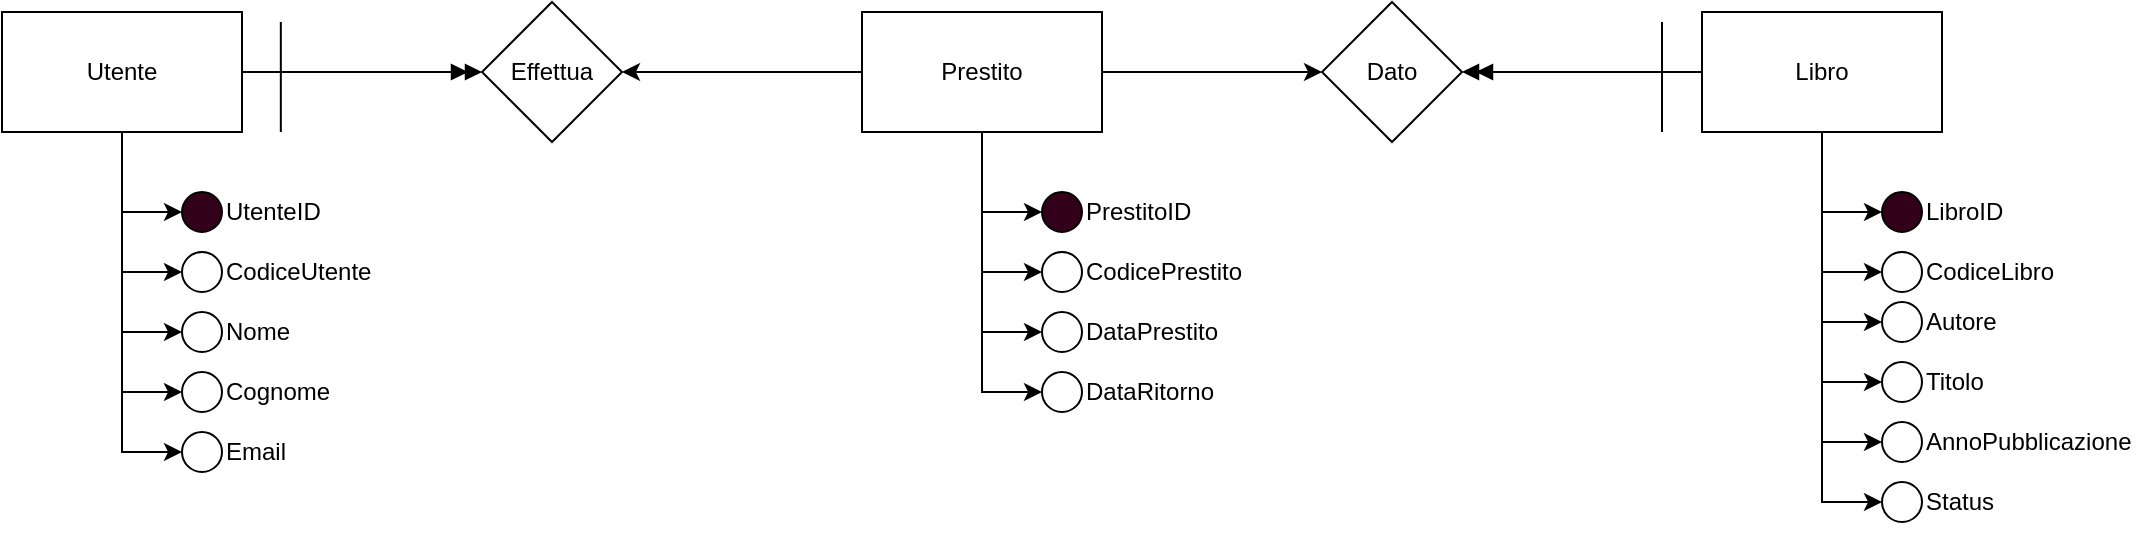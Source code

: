 <mxfile version="24.7.8">
  <diagram name="Pagina-1" id="WOPXLZ8bByILrRlUvcWw">
    <mxGraphModel dx="3438" dy="1144" grid="1" gridSize="10" guides="1" tooltips="1" connect="1" arrows="1" fold="1" page="1" pageScale="1" pageWidth="827" pageHeight="1169" math="0" shadow="0">
      <root>
        <mxCell id="0" />
        <mxCell id="1" parent="0" />
        <mxCell id="RnKj0fFhlUNERZoiov5r-7" style="edgeStyle=orthogonalEdgeStyle;rounded=0;orthogonalLoop=1;jettySize=auto;html=1;entryX=0;entryY=0.5;entryDx=0;entryDy=0;" edge="1" parent="1" source="RnKj0fFhlUNERZoiov5r-1" target="RnKj0fFhlUNERZoiov5r-2">
          <mxGeometry relative="1" as="geometry" />
        </mxCell>
        <mxCell id="RnKj0fFhlUNERZoiov5r-8" style="edgeStyle=orthogonalEdgeStyle;rounded=0;orthogonalLoop=1;jettySize=auto;html=1;entryX=0;entryY=0.5;entryDx=0;entryDy=0;" edge="1" parent="1" source="RnKj0fFhlUNERZoiov5r-1" target="RnKj0fFhlUNERZoiov5r-4">
          <mxGeometry relative="1" as="geometry" />
        </mxCell>
        <mxCell id="RnKj0fFhlUNERZoiov5r-13" style="edgeStyle=orthogonalEdgeStyle;rounded=0;orthogonalLoop=1;jettySize=auto;html=1;entryX=0;entryY=0.5;entryDx=0;entryDy=0;" edge="1" parent="1" source="RnKj0fFhlUNERZoiov5r-1" target="RnKj0fFhlUNERZoiov5r-9">
          <mxGeometry relative="1" as="geometry" />
        </mxCell>
        <mxCell id="RnKj0fFhlUNERZoiov5r-14" style="edgeStyle=orthogonalEdgeStyle;rounded=0;orthogonalLoop=1;jettySize=auto;html=1;entryX=0;entryY=0.5;entryDx=0;entryDy=0;" edge="1" parent="1" source="RnKj0fFhlUNERZoiov5r-1" target="RnKj0fFhlUNERZoiov5r-10">
          <mxGeometry relative="1" as="geometry" />
        </mxCell>
        <mxCell id="RnKj0fFhlUNERZoiov5r-21" style="edgeStyle=orthogonalEdgeStyle;rounded=0;orthogonalLoop=1;jettySize=auto;html=1;entryX=0;entryY=0.5;entryDx=0;entryDy=0;" edge="1" parent="1" source="RnKj0fFhlUNERZoiov5r-1" target="RnKj0fFhlUNERZoiov5r-19">
          <mxGeometry relative="1" as="geometry" />
        </mxCell>
        <mxCell id="RnKj0fFhlUNERZoiov5r-22" style="edgeStyle=orthogonalEdgeStyle;rounded=0;orthogonalLoop=1;jettySize=auto;html=1;entryX=0;entryY=0.5;entryDx=0;entryDy=0;endArrow=doubleBlock;endFill=1;" edge="1" parent="1" source="RnKj0fFhlUNERZoiov5r-1" target="RnKj0fFhlUNERZoiov5r-3">
          <mxGeometry relative="1" as="geometry" />
        </mxCell>
        <mxCell id="RnKj0fFhlUNERZoiov5r-1" value="Utente" style="rounded=0;whiteSpace=wrap;html=1;" vertex="1" parent="1">
          <mxGeometry x="-70" y="200" width="120" height="60" as="geometry" />
        </mxCell>
        <mxCell id="RnKj0fFhlUNERZoiov5r-2" value="" style="ellipse;whiteSpace=wrap;html=1;aspect=fixed;fillColor=#33001A;" vertex="1" parent="1">
          <mxGeometry x="20" y="290" width="20" height="20" as="geometry" />
        </mxCell>
        <mxCell id="RnKj0fFhlUNERZoiov5r-3" value="Effettua" style="rhombus;whiteSpace=wrap;html=1;" vertex="1" parent="1">
          <mxGeometry x="170" y="195" width="70" height="70" as="geometry" />
        </mxCell>
        <mxCell id="RnKj0fFhlUNERZoiov5r-4" value="" style="ellipse;whiteSpace=wrap;html=1;aspect=fixed;" vertex="1" parent="1">
          <mxGeometry x="20" y="350" width="20" height="20" as="geometry" />
        </mxCell>
        <mxCell id="RnKj0fFhlUNERZoiov5r-5" value="UtenteID" style="text;html=1;align=left;verticalAlign=middle;whiteSpace=wrap;rounded=0;" vertex="1" parent="1">
          <mxGeometry x="40" y="285" width="60" height="30" as="geometry" />
        </mxCell>
        <mxCell id="RnKj0fFhlUNERZoiov5r-6" value="Nome" style="text;html=1;align=left;verticalAlign=middle;whiteSpace=wrap;rounded=0;" vertex="1" parent="1">
          <mxGeometry x="40" y="345" width="60" height="30" as="geometry" />
        </mxCell>
        <mxCell id="RnKj0fFhlUNERZoiov5r-9" value="" style="ellipse;whiteSpace=wrap;html=1;aspect=fixed;fillColor=#FFFFFF;" vertex="1" parent="1">
          <mxGeometry x="20" y="380" width="20" height="20" as="geometry" />
        </mxCell>
        <mxCell id="RnKj0fFhlUNERZoiov5r-10" value="" style="ellipse;whiteSpace=wrap;html=1;aspect=fixed;" vertex="1" parent="1">
          <mxGeometry x="20" y="410" width="20" height="20" as="geometry" />
        </mxCell>
        <mxCell id="RnKj0fFhlUNERZoiov5r-11" value="Cognome" style="text;html=1;align=left;verticalAlign=middle;whiteSpace=wrap;rounded=0;" vertex="1" parent="1">
          <mxGeometry x="40" y="375" width="60" height="30" as="geometry" />
        </mxCell>
        <mxCell id="RnKj0fFhlUNERZoiov5r-12" value="Email" style="text;html=1;align=left;verticalAlign=middle;whiteSpace=wrap;rounded=0;" vertex="1" parent="1">
          <mxGeometry x="40" y="405" width="60" height="30" as="geometry" />
        </mxCell>
        <mxCell id="RnKj0fFhlUNERZoiov5r-19" value="" style="ellipse;whiteSpace=wrap;html=1;aspect=fixed;" vertex="1" parent="1">
          <mxGeometry x="20" y="320" width="20" height="20" as="geometry" />
        </mxCell>
        <mxCell id="RnKj0fFhlUNERZoiov5r-20" value="CodiceUtente" style="text;html=1;align=left;verticalAlign=middle;whiteSpace=wrap;rounded=0;" vertex="1" parent="1">
          <mxGeometry x="40" y="315" width="90" height="30" as="geometry" />
        </mxCell>
        <mxCell id="RnKj0fFhlUNERZoiov5r-23" style="edgeStyle=orthogonalEdgeStyle;rounded=0;orthogonalLoop=1;jettySize=auto;html=1;entryX=0;entryY=0.5;entryDx=0;entryDy=0;" edge="1" parent="1" source="RnKj0fFhlUNERZoiov5r-28" target="RnKj0fFhlUNERZoiov5r-29">
          <mxGeometry relative="1" as="geometry" />
        </mxCell>
        <mxCell id="RnKj0fFhlUNERZoiov5r-24" style="edgeStyle=orthogonalEdgeStyle;rounded=0;orthogonalLoop=1;jettySize=auto;html=1;entryX=0;entryY=0.5;entryDx=0;entryDy=0;" edge="1" parent="1" source="RnKj0fFhlUNERZoiov5r-28" target="RnKj0fFhlUNERZoiov5r-30">
          <mxGeometry relative="1" as="geometry" />
        </mxCell>
        <mxCell id="RnKj0fFhlUNERZoiov5r-25" style="edgeStyle=orthogonalEdgeStyle;rounded=0;orthogonalLoop=1;jettySize=auto;html=1;entryX=0;entryY=0.5;entryDx=0;entryDy=0;" edge="1" parent="1" source="RnKj0fFhlUNERZoiov5r-28" target="RnKj0fFhlUNERZoiov5r-33">
          <mxGeometry relative="1" as="geometry" />
        </mxCell>
        <mxCell id="RnKj0fFhlUNERZoiov5r-27" style="edgeStyle=orthogonalEdgeStyle;rounded=0;orthogonalLoop=1;jettySize=auto;html=1;entryX=0;entryY=0.5;entryDx=0;entryDy=0;" edge="1" parent="1" source="RnKj0fFhlUNERZoiov5r-28" target="RnKj0fFhlUNERZoiov5r-37">
          <mxGeometry relative="1" as="geometry" />
        </mxCell>
        <mxCell id="RnKj0fFhlUNERZoiov5r-41" style="edgeStyle=orthogonalEdgeStyle;rounded=0;orthogonalLoop=1;jettySize=auto;html=1;entryX=1;entryY=0.5;entryDx=0;entryDy=0;" edge="1" parent="1" source="RnKj0fFhlUNERZoiov5r-28" target="RnKj0fFhlUNERZoiov5r-3">
          <mxGeometry relative="1" as="geometry" />
        </mxCell>
        <mxCell id="RnKj0fFhlUNERZoiov5r-60" style="edgeStyle=orthogonalEdgeStyle;rounded=0;orthogonalLoop=1;jettySize=auto;html=1;entryX=0;entryY=0.5;entryDx=0;entryDy=0;" edge="1" parent="1" source="RnKj0fFhlUNERZoiov5r-28" target="RnKj0fFhlUNERZoiov5r-59">
          <mxGeometry relative="1" as="geometry" />
        </mxCell>
        <mxCell id="RnKj0fFhlUNERZoiov5r-28" value="Prestito" style="rounded=0;whiteSpace=wrap;html=1;" vertex="1" parent="1">
          <mxGeometry x="360" y="200" width="120" height="60" as="geometry" />
        </mxCell>
        <mxCell id="RnKj0fFhlUNERZoiov5r-29" value="" style="ellipse;whiteSpace=wrap;html=1;aspect=fixed;fillColor=#33001A;" vertex="1" parent="1">
          <mxGeometry x="450" y="290" width="20" height="20" as="geometry" />
        </mxCell>
        <mxCell id="RnKj0fFhlUNERZoiov5r-30" value="" style="ellipse;whiteSpace=wrap;html=1;aspect=fixed;" vertex="1" parent="1">
          <mxGeometry x="450" y="350" width="20" height="20" as="geometry" />
        </mxCell>
        <mxCell id="RnKj0fFhlUNERZoiov5r-31" value="PrestitoID" style="text;html=1;align=left;verticalAlign=middle;whiteSpace=wrap;rounded=0;" vertex="1" parent="1">
          <mxGeometry x="470" y="285" width="60" height="30" as="geometry" />
        </mxCell>
        <mxCell id="RnKj0fFhlUNERZoiov5r-32" value="DataPrestito" style="text;html=1;align=left;verticalAlign=middle;whiteSpace=wrap;rounded=0;" vertex="1" parent="1">
          <mxGeometry x="470" y="345" width="60" height="30" as="geometry" />
        </mxCell>
        <mxCell id="RnKj0fFhlUNERZoiov5r-33" value="" style="ellipse;whiteSpace=wrap;html=1;aspect=fixed;fillColor=#FFFFFF;" vertex="1" parent="1">
          <mxGeometry x="450" y="380" width="20" height="20" as="geometry" />
        </mxCell>
        <mxCell id="RnKj0fFhlUNERZoiov5r-35" value="DataRitorno" style="text;html=1;align=left;verticalAlign=middle;whiteSpace=wrap;rounded=0;" vertex="1" parent="1">
          <mxGeometry x="470" y="375" width="60" height="30" as="geometry" />
        </mxCell>
        <mxCell id="RnKj0fFhlUNERZoiov5r-37" value="" style="ellipse;whiteSpace=wrap;html=1;aspect=fixed;" vertex="1" parent="1">
          <mxGeometry x="450" y="320" width="20" height="20" as="geometry" />
        </mxCell>
        <mxCell id="RnKj0fFhlUNERZoiov5r-38" value="CodicePrestito" style="text;html=1;align=left;verticalAlign=middle;whiteSpace=wrap;rounded=0;" vertex="1" parent="1">
          <mxGeometry x="470" y="315" width="106" height="30" as="geometry" />
        </mxCell>
        <mxCell id="RnKj0fFhlUNERZoiov5r-42" value="" style="endArrow=none;html=1;rounded=0;" edge="1" parent="1">
          <mxGeometry width="50" height="50" relative="1" as="geometry">
            <mxPoint x="69.41" y="260" as="sourcePoint" />
            <mxPoint x="69.41" y="205" as="targetPoint" />
          </mxGeometry>
        </mxCell>
        <mxCell id="RnKj0fFhlUNERZoiov5r-43" style="edgeStyle=orthogonalEdgeStyle;rounded=0;orthogonalLoop=1;jettySize=auto;html=1;entryX=0;entryY=0.5;entryDx=0;entryDy=0;" edge="1" parent="1" source="RnKj0fFhlUNERZoiov5r-48" target="RnKj0fFhlUNERZoiov5r-49">
          <mxGeometry relative="1" as="geometry" />
        </mxCell>
        <mxCell id="RnKj0fFhlUNERZoiov5r-44" style="edgeStyle=orthogonalEdgeStyle;rounded=0;orthogonalLoop=1;jettySize=auto;html=1;entryX=0;entryY=0.5;entryDx=0;entryDy=0;" edge="1" parent="1" source="RnKj0fFhlUNERZoiov5r-48" target="RnKj0fFhlUNERZoiov5r-50">
          <mxGeometry relative="1" as="geometry" />
        </mxCell>
        <mxCell id="RnKj0fFhlUNERZoiov5r-45" style="edgeStyle=orthogonalEdgeStyle;rounded=0;orthogonalLoop=1;jettySize=auto;html=1;entryX=0;entryY=0.5;entryDx=0;entryDy=0;" edge="1" parent="1" source="RnKj0fFhlUNERZoiov5r-48" target="RnKj0fFhlUNERZoiov5r-53">
          <mxGeometry relative="1" as="geometry" />
        </mxCell>
        <mxCell id="RnKj0fFhlUNERZoiov5r-47" style="edgeStyle=orthogonalEdgeStyle;rounded=0;orthogonalLoop=1;jettySize=auto;html=1;entryX=0;entryY=0.5;entryDx=0;entryDy=0;" edge="1" parent="1" source="RnKj0fFhlUNERZoiov5r-48" target="RnKj0fFhlUNERZoiov5r-57">
          <mxGeometry relative="1" as="geometry" />
        </mxCell>
        <mxCell id="RnKj0fFhlUNERZoiov5r-61" style="edgeStyle=orthogonalEdgeStyle;rounded=0;orthogonalLoop=1;jettySize=auto;html=1;entryX=1;entryY=0.5;entryDx=0;entryDy=0;endArrow=doubleBlock;endFill=1;" edge="1" parent="1" source="RnKj0fFhlUNERZoiov5r-48" target="RnKj0fFhlUNERZoiov5r-59">
          <mxGeometry relative="1" as="geometry" />
        </mxCell>
        <mxCell id="RnKj0fFhlUNERZoiov5r-65" style="edgeStyle=orthogonalEdgeStyle;rounded=0;orthogonalLoop=1;jettySize=auto;html=1;entryX=0;entryY=0.5;entryDx=0;entryDy=0;" edge="1" parent="1" source="RnKj0fFhlUNERZoiov5r-48" target="RnKj0fFhlUNERZoiov5r-63">
          <mxGeometry relative="1" as="geometry" />
        </mxCell>
        <mxCell id="RnKj0fFhlUNERZoiov5r-69" style="edgeStyle=orthogonalEdgeStyle;rounded=0;orthogonalLoop=1;jettySize=auto;html=1;entryX=0;entryY=0.5;entryDx=0;entryDy=0;" edge="1" parent="1" source="RnKj0fFhlUNERZoiov5r-48" target="RnKj0fFhlUNERZoiov5r-67">
          <mxGeometry relative="1" as="geometry" />
        </mxCell>
        <mxCell id="RnKj0fFhlUNERZoiov5r-48" value="Libro" style="rounded=0;whiteSpace=wrap;html=1;" vertex="1" parent="1">
          <mxGeometry x="780" y="200" width="120" height="60" as="geometry" />
        </mxCell>
        <mxCell id="RnKj0fFhlUNERZoiov5r-49" value="" style="ellipse;whiteSpace=wrap;html=1;aspect=fixed;fillColor=#33001A;" vertex="1" parent="1">
          <mxGeometry x="870" y="290" width="20" height="20" as="geometry" />
        </mxCell>
        <mxCell id="RnKj0fFhlUNERZoiov5r-50" value="" style="ellipse;whiteSpace=wrap;html=1;aspect=fixed;" vertex="1" parent="1">
          <mxGeometry x="870" y="405" width="20" height="20" as="geometry" />
        </mxCell>
        <mxCell id="RnKj0fFhlUNERZoiov5r-51" value="LibroID" style="text;html=1;align=left;verticalAlign=middle;whiteSpace=wrap;rounded=0;" vertex="1" parent="1">
          <mxGeometry x="890" y="285" width="60" height="30" as="geometry" />
        </mxCell>
        <mxCell id="RnKj0fFhlUNERZoiov5r-52" value="AnnoPubblicazione" style="text;html=1;align=left;verticalAlign=middle;whiteSpace=wrap;rounded=0;" vertex="1" parent="1">
          <mxGeometry x="890" y="400" width="110" height="30" as="geometry" />
        </mxCell>
        <mxCell id="RnKj0fFhlUNERZoiov5r-53" value="" style="ellipse;whiteSpace=wrap;html=1;aspect=fixed;fillColor=#FFFFFF;" vertex="1" parent="1">
          <mxGeometry x="870" y="435" width="20" height="20" as="geometry" />
        </mxCell>
        <mxCell id="RnKj0fFhlUNERZoiov5r-55" value="Status" style="text;html=1;align=left;verticalAlign=middle;whiteSpace=wrap;rounded=0;" vertex="1" parent="1">
          <mxGeometry x="890" y="430" width="60" height="30" as="geometry" />
        </mxCell>
        <mxCell id="RnKj0fFhlUNERZoiov5r-57" value="" style="ellipse;whiteSpace=wrap;html=1;aspect=fixed;" vertex="1" parent="1">
          <mxGeometry x="870" y="375" width="20" height="20" as="geometry" />
        </mxCell>
        <mxCell id="RnKj0fFhlUNERZoiov5r-58" value="Titolo" style="text;html=1;align=left;verticalAlign=middle;whiteSpace=wrap;rounded=0;" vertex="1" parent="1">
          <mxGeometry x="890" y="370" width="106" height="30" as="geometry" />
        </mxCell>
        <mxCell id="RnKj0fFhlUNERZoiov5r-59" value="Dato" style="rhombus;whiteSpace=wrap;html=1;" vertex="1" parent="1">
          <mxGeometry x="590" y="195" width="70" height="70" as="geometry" />
        </mxCell>
        <mxCell id="RnKj0fFhlUNERZoiov5r-62" value="" style="endArrow=none;html=1;rounded=0;" edge="1" parent="1">
          <mxGeometry width="50" height="50" relative="1" as="geometry">
            <mxPoint x="760" y="260" as="sourcePoint" />
            <mxPoint x="760" y="205" as="targetPoint" />
          </mxGeometry>
        </mxCell>
        <mxCell id="RnKj0fFhlUNERZoiov5r-63" value="" style="ellipse;whiteSpace=wrap;html=1;aspect=fixed;fillColor=#FFFFFF;" vertex="1" parent="1">
          <mxGeometry x="870" y="320" width="20" height="20" as="geometry" />
        </mxCell>
        <mxCell id="RnKj0fFhlUNERZoiov5r-64" value="CodiceLibro" style="text;html=1;align=left;verticalAlign=middle;whiteSpace=wrap;rounded=0;" vertex="1" parent="1">
          <mxGeometry x="890" y="315" width="60" height="30" as="geometry" />
        </mxCell>
        <mxCell id="RnKj0fFhlUNERZoiov5r-67" value="" style="ellipse;whiteSpace=wrap;html=1;aspect=fixed;fillColor=#FFFFFF;" vertex="1" parent="1">
          <mxGeometry x="870" y="345" width="20" height="20" as="geometry" />
        </mxCell>
        <mxCell id="RnKj0fFhlUNERZoiov5r-68" value="Autore" style="text;html=1;align=left;verticalAlign=middle;whiteSpace=wrap;rounded=0;" vertex="1" parent="1">
          <mxGeometry x="890" y="340" width="60" height="30" as="geometry" />
        </mxCell>
      </root>
    </mxGraphModel>
  </diagram>
</mxfile>
